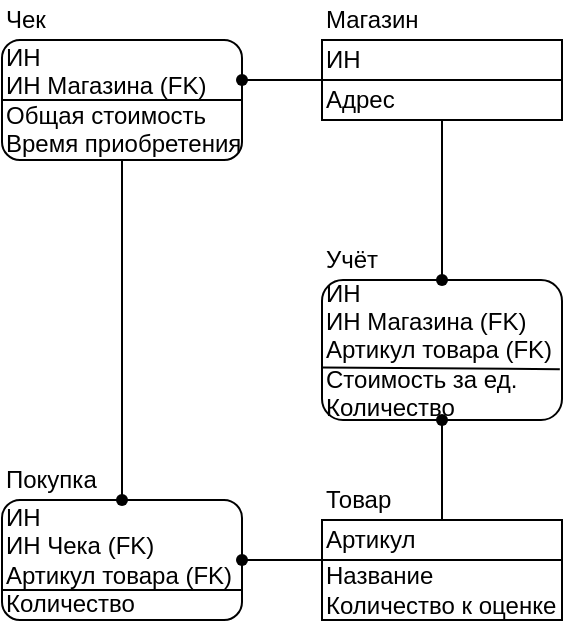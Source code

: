 <mxfile version="24.6.4" type="device">
  <diagram name="Страница — 1" id="__StUCf0k_5aFw-tDxNR">
    <mxGraphModel dx="311" dy="373" grid="1" gridSize="10" guides="1" tooltips="1" connect="1" arrows="1" fold="1" page="1" pageScale="1" pageWidth="827" pageHeight="1169" math="0" shadow="0">
      <root>
        <mxCell id="0" />
        <mxCell id="1" parent="0" />
        <mxCell id="NuLNSLsA0o37FPxD8XAW-5" value="ИН&lt;div&gt;ИН Магазина (FK)&lt;/div&gt;&lt;div&gt;Общая стоимость&lt;div&gt;Время приобретения&lt;/div&gt;&lt;/div&gt;" style="rounded=1;whiteSpace=wrap;html=1;align=left;" parent="1" vertex="1">
          <mxGeometry x="400" y="140" width="120" height="60" as="geometry" />
        </mxCell>
        <mxCell id="NuLNSLsA0o37FPxD8XAW-9" value="&lt;div&gt;ИН&lt;/div&gt;ИН Чека (FK)&lt;div&gt;Артикул товара (FK)&lt;/div&gt;&lt;div&gt;Количество&lt;br&gt;&lt;/div&gt;" style="rounded=1;whiteSpace=wrap;html=1;align=left;" parent="1" vertex="1">
          <mxGeometry x="400" y="370" width="120" height="60" as="geometry" />
        </mxCell>
        <mxCell id="NuLNSLsA0o37FPxD8XAW-12" value="ИН&amp;nbsp;" style="rounded=0;whiteSpace=wrap;html=1;align=left;" parent="1" vertex="1">
          <mxGeometry x="560" y="140" width="120" height="20" as="geometry" />
        </mxCell>
        <mxCell id="NuLNSLsA0o37FPxD8XAW-13" value="Адрес" style="rounded=0;whiteSpace=wrap;html=1;align=left;" parent="1" vertex="1">
          <mxGeometry x="560" y="160" width="120" height="20" as="geometry" />
        </mxCell>
        <mxCell id="NuLNSLsA0o37FPxD8XAW-15" value="&lt;div&gt;ИН&lt;/div&gt;ИН Магазина (FK)&lt;div&gt;Артикул товара (FK)&lt;/div&gt;&lt;div&gt;Стоимость за ед.&lt;div&gt;Количество&lt;/div&gt;&lt;/div&gt;" style="rounded=1;whiteSpace=wrap;html=1;align=left;" parent="1" vertex="1">
          <mxGeometry x="560" y="260" width="120" height="70" as="geometry" />
        </mxCell>
        <mxCell id="NuLNSLsA0o37FPxD8XAW-18" value="&lt;div&gt;Артикул&lt;/div&gt;" style="rounded=0;whiteSpace=wrap;html=1;align=left;" parent="1" vertex="1">
          <mxGeometry x="560" y="380" width="120" height="20" as="geometry" />
        </mxCell>
        <mxCell id="NuLNSLsA0o37FPxD8XAW-19" value="Название&lt;div&gt;Количество к оценке&lt;/div&gt;" style="rounded=0;whiteSpace=wrap;html=1;align=left;" parent="1" vertex="1">
          <mxGeometry x="560" y="400" width="120" height="30" as="geometry" />
        </mxCell>
        <mxCell id="PZ2cptobiEufz9DEuWk0-3" value="Чек" style="text;html=1;align=left;verticalAlign=middle;whiteSpace=wrap;rounded=0;" vertex="1" parent="1">
          <mxGeometry x="400" y="120" width="60" height="20" as="geometry" />
        </mxCell>
        <mxCell id="PZ2cptobiEufz9DEuWk0-4" value="Магазин" style="text;html=1;align=left;verticalAlign=middle;whiteSpace=wrap;rounded=0;" vertex="1" parent="1">
          <mxGeometry x="560" y="120" width="60" height="20" as="geometry" />
        </mxCell>
        <mxCell id="PZ2cptobiEufz9DEuWk0-5" value="Учёт" style="text;html=1;align=left;verticalAlign=middle;whiteSpace=wrap;rounded=0;" vertex="1" parent="1">
          <mxGeometry x="560" y="240" width="60" height="20" as="geometry" />
        </mxCell>
        <mxCell id="PZ2cptobiEufz9DEuWk0-6" value="Покупка" style="text;html=1;align=left;verticalAlign=middle;whiteSpace=wrap;rounded=0;" vertex="1" parent="1">
          <mxGeometry x="400" y="350" width="60" height="20" as="geometry" />
        </mxCell>
        <mxCell id="PZ2cptobiEufz9DEuWk0-7" value="Товар" style="text;html=1;align=left;verticalAlign=middle;whiteSpace=wrap;rounded=0;" vertex="1" parent="1">
          <mxGeometry x="560" y="360" width="60" height="20" as="geometry" />
        </mxCell>
        <mxCell id="PZ2cptobiEufz9DEuWk0-14" value="" style="endArrow=none;html=1;rounded=0;entryX=0;entryY=0;entryDx=0;entryDy=0;" edge="1" parent="1" source="PZ2cptobiEufz9DEuWk0-34" target="NuLNSLsA0o37FPxD8XAW-13">
          <mxGeometry width="50" height="50" relative="1" as="geometry">
            <mxPoint x="530.0" y="155" as="sourcePoint" />
            <mxPoint x="470" y="210" as="targetPoint" />
          </mxGeometry>
        </mxCell>
        <mxCell id="PZ2cptobiEufz9DEuWk0-16" value="" style="endArrow=none;html=1;rounded=0;exitX=0.5;exitY=0;exitDx=0;exitDy=0;entryX=0.5;entryY=1;entryDx=0;entryDy=0;" edge="1" parent="1" target="NuLNSLsA0o37FPxD8XAW-15">
          <mxGeometry width="50" height="50" relative="1" as="geometry">
            <mxPoint x="620" y="330" as="sourcePoint" />
            <mxPoint x="620" y="340" as="targetPoint" />
          </mxGeometry>
        </mxCell>
        <mxCell id="PZ2cptobiEufz9DEuWk0-17" value="" style="endArrow=none;html=1;rounded=0;entryX=0;entryY=0;entryDx=0;entryDy=0;" edge="1" parent="1" source="PZ2cptobiEufz9DEuWk0-39" target="NuLNSLsA0o37FPxD8XAW-19">
          <mxGeometry width="50" height="50" relative="1" as="geometry">
            <mxPoint x="540" y="400" as="sourcePoint" />
            <mxPoint x="630" y="330" as="targetPoint" />
          </mxGeometry>
        </mxCell>
        <mxCell id="PZ2cptobiEufz9DEuWk0-21" value="" style="endArrow=none;html=1;rounded=0;exitX=0;exitY=0.5;exitDx=0;exitDy=0;entryX=1;entryY=0.5;entryDx=0;entryDy=0;" edge="1" parent="1" source="NuLNSLsA0o37FPxD8XAW-5" target="NuLNSLsA0o37FPxD8XAW-5">
          <mxGeometry width="50" height="50" relative="1" as="geometry">
            <mxPoint x="470" y="390" as="sourcePoint" />
            <mxPoint x="470" y="210" as="targetPoint" />
          </mxGeometry>
        </mxCell>
        <mxCell id="PZ2cptobiEufz9DEuWk0-22" value="" style="endArrow=none;html=1;rounded=0;exitX=1;exitY=0.75;exitDx=0;exitDy=0;entryX=0;entryY=0.75;entryDx=0;entryDy=0;" edge="1" parent="1" source="NuLNSLsA0o37FPxD8XAW-9" target="NuLNSLsA0o37FPxD8XAW-9">
          <mxGeometry width="50" height="50" relative="1" as="geometry">
            <mxPoint x="470" y="380" as="sourcePoint" />
            <mxPoint x="470" y="210" as="targetPoint" />
          </mxGeometry>
        </mxCell>
        <mxCell id="PZ2cptobiEufz9DEuWk0-23" value="" style="endArrow=none;html=1;rounded=0;entryX=0.991;entryY=0.637;entryDx=0;entryDy=0;exitX=0.001;exitY=0.625;exitDx=0;exitDy=0;exitPerimeter=0;entryPerimeter=0;" edge="1" parent="1" source="NuLNSLsA0o37FPxD8XAW-15" target="NuLNSLsA0o37FPxD8XAW-15">
          <mxGeometry width="50" height="50" relative="1" as="geometry">
            <mxPoint x="630" y="270" as="sourcePoint" />
            <mxPoint x="630" y="190" as="targetPoint" />
          </mxGeometry>
        </mxCell>
        <mxCell id="PZ2cptobiEufz9DEuWk0-31" value="" style="endArrow=none;html=1;rounded=0;exitX=0.5;exitY=0;exitDx=0;exitDy=0;" edge="1" parent="1" source="NuLNSLsA0o37FPxD8XAW-18" target="PZ2cptobiEufz9DEuWk0-40">
          <mxGeometry width="50" height="50" relative="1" as="geometry">
            <mxPoint x="620" y="380" as="sourcePoint" />
            <mxPoint x="620" y="350" as="targetPoint" />
          </mxGeometry>
        </mxCell>
        <mxCell id="PZ2cptobiEufz9DEuWk0-33" value="" style="endArrow=none;html=1;rounded=0;entryX=0.5;entryY=1;entryDx=0;entryDy=0;exitX=0.5;exitY=0;exitDx=0;exitDy=0;" edge="1" parent="1" source="NuLNSLsA0o37FPxD8XAW-15">
          <mxGeometry width="50" height="50" relative="1" as="geometry">
            <mxPoint x="620" y="260" as="sourcePoint" />
            <mxPoint x="620" y="260" as="targetPoint" />
          </mxGeometry>
        </mxCell>
        <mxCell id="PZ2cptobiEufz9DEuWk0-34" value="" style="shape=waypoint;sketch=0;fillStyle=solid;size=6;pointerEvents=1;points=[];fillColor=none;resizable=0;rotatable=0;perimeter=centerPerimeter;snapToPoint=1;" vertex="1" parent="1">
          <mxGeometry x="510" y="150" width="20" height="20" as="geometry" />
        </mxCell>
        <mxCell id="PZ2cptobiEufz9DEuWk0-36" value="" style="shape=waypoint;sketch=0;fillStyle=solid;size=6;pointerEvents=1;points=[];fillColor=none;resizable=0;rotatable=0;perimeter=centerPerimeter;snapToPoint=1;" vertex="1" parent="1">
          <mxGeometry x="450" y="360" width="20" height="20" as="geometry" />
        </mxCell>
        <mxCell id="PZ2cptobiEufz9DEuWk0-37" value="" style="endArrow=none;html=1;rounded=0;entryX=0.5;entryY=1;entryDx=0;entryDy=0;" edge="1" parent="1" source="PZ2cptobiEufz9DEuWk0-36" target="NuLNSLsA0o37FPxD8XAW-5">
          <mxGeometry width="50" height="50" relative="1" as="geometry">
            <mxPoint x="470" y="290" as="sourcePoint" />
            <mxPoint x="520" y="240" as="targetPoint" />
          </mxGeometry>
        </mxCell>
        <mxCell id="PZ2cptobiEufz9DEuWk0-39" value="" style="shape=waypoint;sketch=0;fillStyle=solid;size=6;pointerEvents=1;points=[];fillColor=none;resizable=0;rotatable=0;perimeter=centerPerimeter;snapToPoint=1;" vertex="1" parent="1">
          <mxGeometry x="510" y="390" width="20" height="20" as="geometry" />
        </mxCell>
        <mxCell id="PZ2cptobiEufz9DEuWk0-40" value="" style="shape=waypoint;sketch=0;fillStyle=solid;size=6;pointerEvents=1;points=[];fillColor=none;resizable=0;rotatable=0;perimeter=centerPerimeter;snapToPoint=1;" vertex="1" parent="1">
          <mxGeometry x="610" y="320" width="20" height="20" as="geometry" />
        </mxCell>
        <mxCell id="PZ2cptobiEufz9DEuWk0-41" value="" style="shape=waypoint;sketch=0;fillStyle=solid;size=6;pointerEvents=1;points=[];fillColor=none;resizable=0;rotatable=0;perimeter=centerPerimeter;snapToPoint=1;" vertex="1" parent="1">
          <mxGeometry x="610" y="250" width="20" height="20" as="geometry" />
        </mxCell>
        <mxCell id="PZ2cptobiEufz9DEuWk0-42" value="" style="endArrow=none;html=1;rounded=0;entryX=0.5;entryY=1;entryDx=0;entryDy=0;" edge="1" parent="1" source="PZ2cptobiEufz9DEuWk0-41" target="NuLNSLsA0o37FPxD8XAW-13">
          <mxGeometry width="50" height="50" relative="1" as="geometry">
            <mxPoint x="580" y="280" as="sourcePoint" />
            <mxPoint x="630" y="230" as="targetPoint" />
          </mxGeometry>
        </mxCell>
      </root>
    </mxGraphModel>
  </diagram>
</mxfile>

